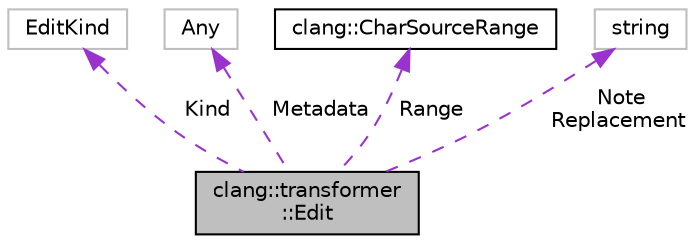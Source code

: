 digraph "clang::transformer::Edit"
{
 // LATEX_PDF_SIZE
  bgcolor="transparent";
  edge [fontname="Helvetica",fontsize="10",labelfontname="Helvetica",labelfontsize="10"];
  node [fontname="Helvetica",fontsize="10",shape=record];
  Node1 [label="clang::transformer\l::Edit",height=0.2,width=0.4,color="black", fillcolor="grey75", style="filled", fontcolor="black",tooltip="A concrete description of a source edit, represented by a character range in the source to be replace..."];
  Node2 -> Node1 [dir="back",color="darkorchid3",fontsize="10",style="dashed",label=" Kind" ,fontname="Helvetica"];
  Node2 [label="EditKind",height=0.2,width=0.4,color="grey75",tooltip=" "];
  Node3 -> Node1 [dir="back",color="darkorchid3",fontsize="10",style="dashed",label=" Metadata" ,fontname="Helvetica"];
  Node3 [label="Any",height=0.2,width=0.4,color="grey75",tooltip=" "];
  Node4 -> Node1 [dir="back",color="darkorchid3",fontsize="10",style="dashed",label=" Range" ,fontname="Helvetica"];
  Node4 [label="clang::CharSourceRange",height=0.2,width=0.4,color="black",URL="$classclang_1_1CharSourceRange.html",tooltip="Represents a character-granular source range."];
  Node5 -> Node1 [dir="back",color="darkorchid3",fontsize="10",style="dashed",label=" Note\nReplacement" ,fontname="Helvetica"];
  Node5 [label="string",height=0.2,width=0.4,color="grey75",tooltip=" "];
}

